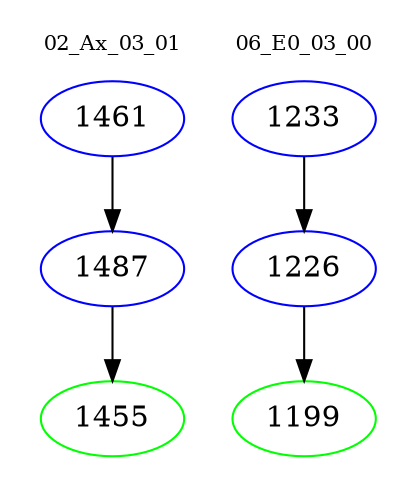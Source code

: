 digraph{
subgraph cluster_0 {
color = white
label = "02_Ax_03_01";
fontsize=10;
T0_1461 [label="1461", color="blue"]
T0_1461 -> T0_1487 [color="black"]
T0_1487 [label="1487", color="blue"]
T0_1487 -> T0_1455 [color="black"]
T0_1455 [label="1455", color="green"]
}
subgraph cluster_1 {
color = white
label = "06_E0_03_00";
fontsize=10;
T1_1233 [label="1233", color="blue"]
T1_1233 -> T1_1226 [color="black"]
T1_1226 [label="1226", color="blue"]
T1_1226 -> T1_1199 [color="black"]
T1_1199 [label="1199", color="green"]
}
}
